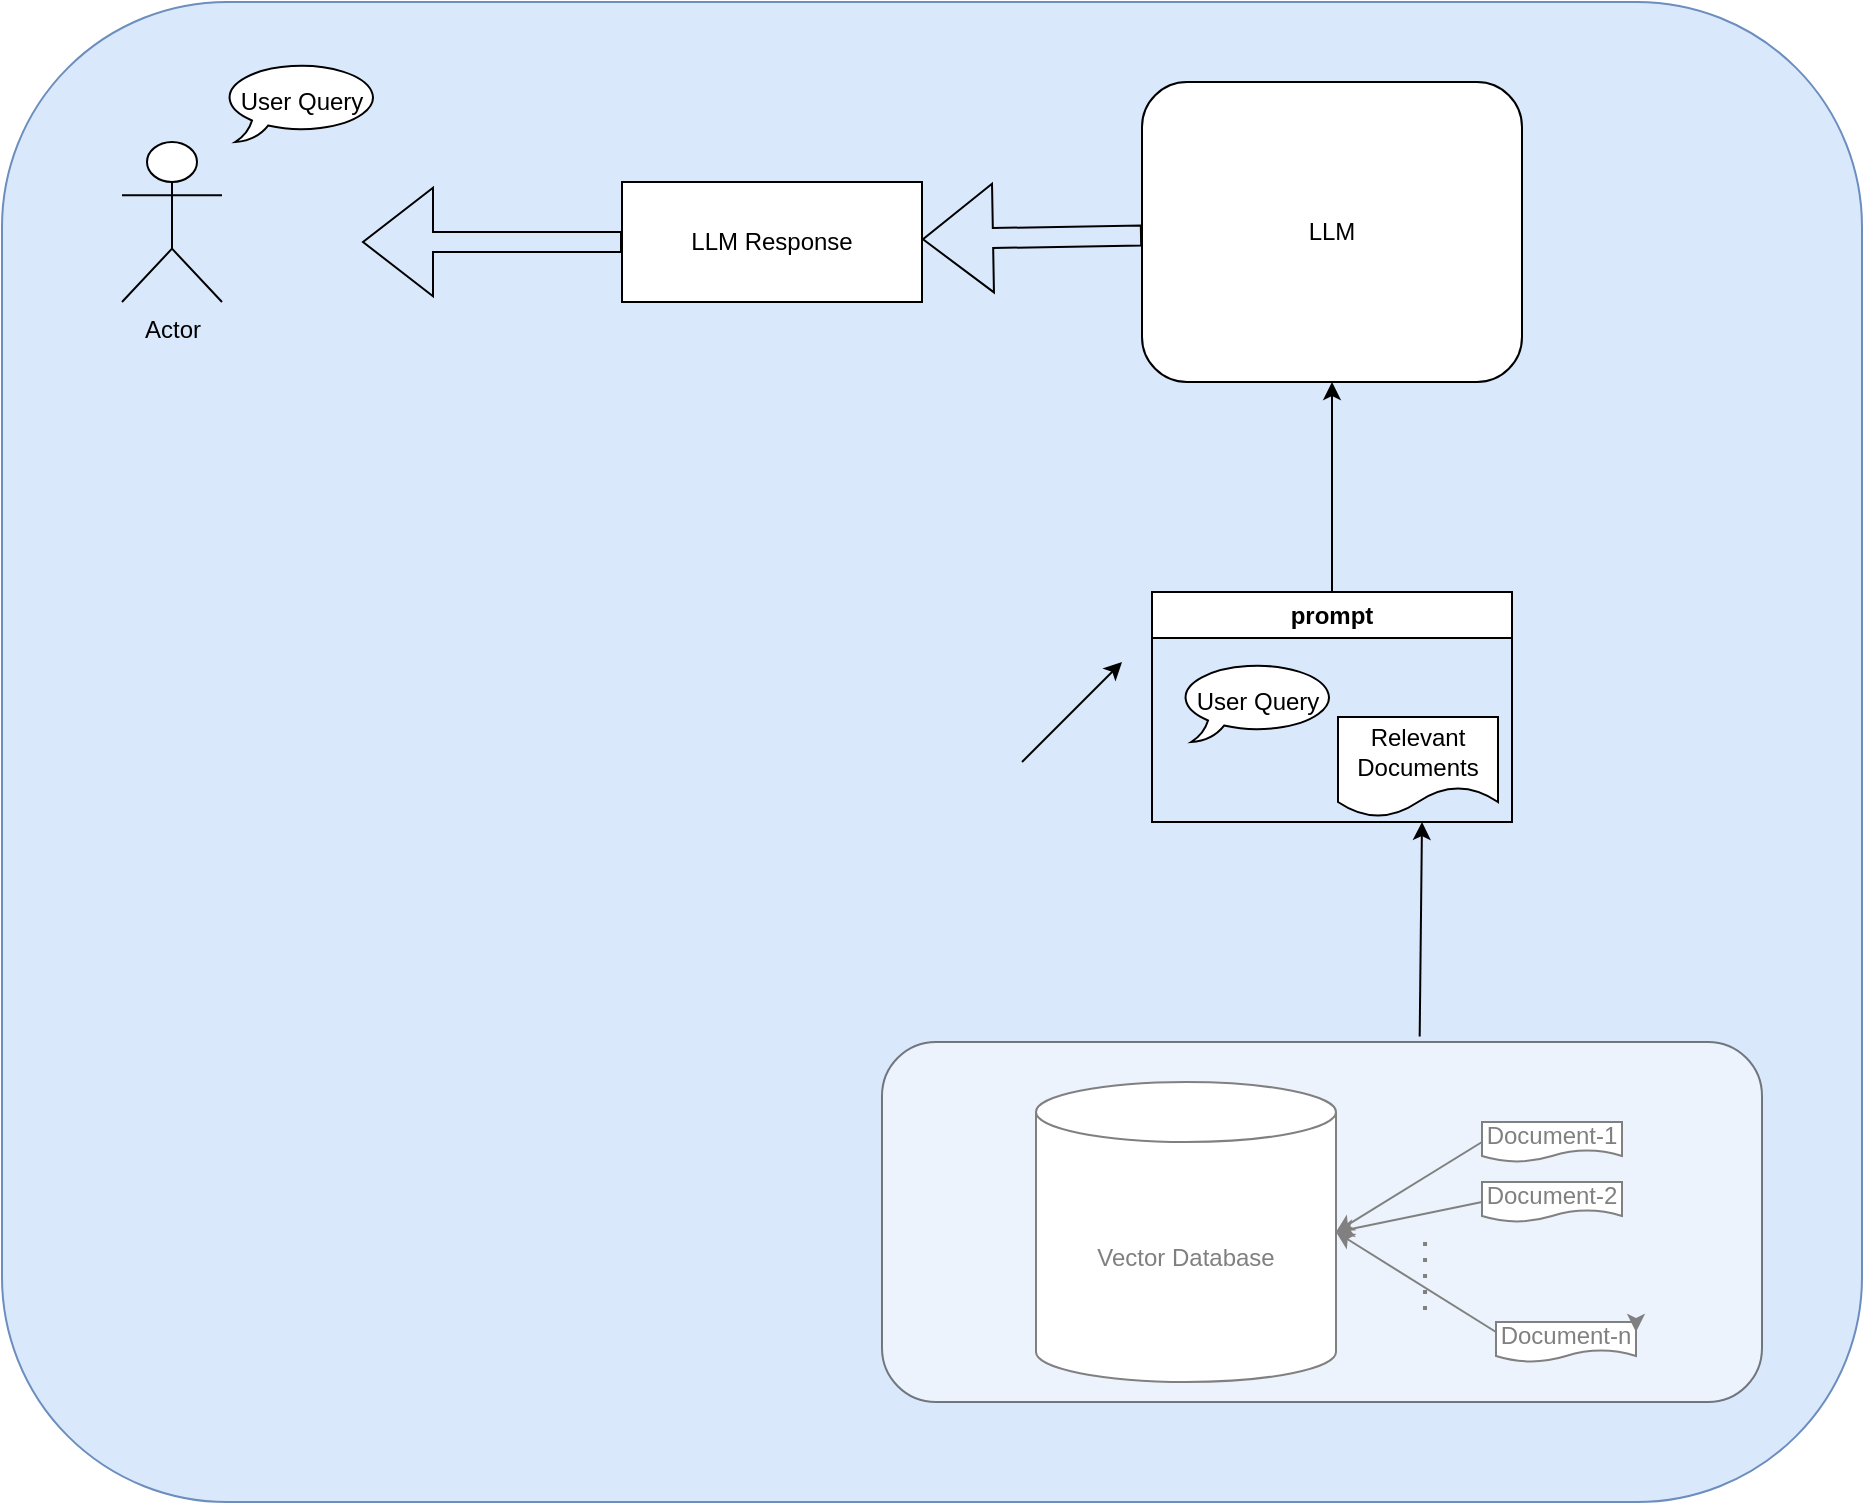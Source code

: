 <mxfile version="24.6.4" type="github">
  <diagram id="prtHgNgQTEPvFCAcTncT" name="Page-1">
    <mxGraphModel dx="1323" dy="1934" grid="1" gridSize="10" guides="1" tooltips="1" connect="1" arrows="1" fold="1" page="1" pageScale="1" pageWidth="827" pageHeight="1169" math="0" shadow="0">
      <root>
        <mxCell id="0" />
        <mxCell id="1" parent="0" />
        <mxCell id="ArSv4i5Hj_Sf0OiJEY_E-2" value="" style="rounded=1;whiteSpace=wrap;html=1;fillColor=#dae8fc;strokeColor=#6c8ebf;" vertex="1" parent="1">
          <mxGeometry x="80" y="-300" width="930" height="750" as="geometry" />
        </mxCell>
        <object label="Vector Database" id="ArSv4i5Hj_Sf0OiJEY_E-3">
          <mxCell style="shape=cylinder3;whiteSpace=wrap;html=1;boundedLbl=1;backgroundOutline=1;size=15;" vertex="1" parent="1">
            <mxGeometry x="597" y="240" width="150" height="150" as="geometry" />
          </mxCell>
        </object>
        <mxCell id="ArSv4i5Hj_Sf0OiJEY_E-7" value="" style="shape=flexArrow;endArrow=classic;html=1;rounded=0;endWidth=43.333;endSize=11.333;" edge="1" parent="1" source="ArSv4i5Hj_Sf0OiJEY_E-69">
          <mxGeometry width="50" height="50" relative="1" as="geometry">
            <mxPoint x="930" y="42.846" as="sourcePoint" />
            <mxPoint x="260" y="-180" as="targetPoint" />
            <Array as="points" />
          </mxGeometry>
        </mxCell>
        <mxCell id="ArSv4i5Hj_Sf0OiJEY_E-11" value="Document-1" style="shape=document;whiteSpace=wrap;html=1;boundedLbl=1;" vertex="1" parent="1">
          <mxGeometry x="820" y="260" width="70" height="20" as="geometry" />
        </mxCell>
        <mxCell id="ArSv4i5Hj_Sf0OiJEY_E-13" value="Document-n" style="shape=document;whiteSpace=wrap;html=1;boundedLbl=1;" vertex="1" parent="1">
          <mxGeometry x="827" y="360" width="70" height="20" as="geometry" />
        </mxCell>
        <mxCell id="ArSv4i5Hj_Sf0OiJEY_E-17" style="edgeStyle=orthogonalEdgeStyle;rounded=0;orthogonalLoop=1;jettySize=auto;html=1;exitX=0.5;exitY=0;exitDx=0;exitDy=0;entryX=1;entryY=0.25;entryDx=0;entryDy=0;" edge="1" parent="1" source="ArSv4i5Hj_Sf0OiJEY_E-13" target="ArSv4i5Hj_Sf0OiJEY_E-13">
          <mxGeometry relative="1" as="geometry" />
        </mxCell>
        <mxCell id="ArSv4i5Hj_Sf0OiJEY_E-19" value="" style="endArrow=none;dashed=1;html=1;dashPattern=1 3;strokeWidth=2;rounded=0;exitX=0.429;exitY=0.5;exitDx=0;exitDy=0;exitPerimeter=0;" edge="1" parent="1">
          <mxGeometry width="50" height="50" relative="1" as="geometry">
            <mxPoint x="791.53" y="320" as="sourcePoint" />
            <mxPoint x="791.5" y="360" as="targetPoint" />
          </mxGeometry>
        </mxCell>
        <mxCell id="ArSv4i5Hj_Sf0OiJEY_E-20" value="Document-2" style="shape=document;whiteSpace=wrap;html=1;boundedLbl=1;" vertex="1" parent="1">
          <mxGeometry x="820" y="290" width="70" height="20" as="geometry" />
        </mxCell>
        <mxCell id="ArSv4i5Hj_Sf0OiJEY_E-22" value="" style="endArrow=classic;html=1;rounded=0;entryX=1;entryY=0.5;entryDx=0;entryDy=0;entryPerimeter=0;exitX=0;exitY=0.25;exitDx=0;exitDy=0;" edge="1" parent="1" source="ArSv4i5Hj_Sf0OiJEY_E-13" target="ArSv4i5Hj_Sf0OiJEY_E-3">
          <mxGeometry width="50" height="50" relative="1" as="geometry">
            <mxPoint x="710" y="322" as="sourcePoint" />
            <mxPoint x="650" y="345" as="targetPoint" />
          </mxGeometry>
        </mxCell>
        <mxCell id="ArSv4i5Hj_Sf0OiJEY_E-26" value="" style="endArrow=classic;html=1;rounded=0;exitX=0;exitY=0.5;exitDx=0;exitDy=0;exitPerimeter=0;entryX=1;entryY=0.5;entryDx=0;entryDy=0;entryPerimeter=0;" edge="1" parent="1" source="ArSv4i5Hj_Sf0OiJEY_E-11" target="ArSv4i5Hj_Sf0OiJEY_E-3">
          <mxGeometry width="50" height="50" relative="1" as="geometry">
            <mxPoint x="490" y="250" as="sourcePoint" />
            <mxPoint x="540" y="200" as="targetPoint" />
          </mxGeometry>
        </mxCell>
        <mxCell id="ArSv4i5Hj_Sf0OiJEY_E-27" value="" style="endArrow=classic;html=1;rounded=0;entryX=1;entryY=0.5;entryDx=0;entryDy=0;entryPerimeter=0;exitX=0;exitY=0.5;exitDx=0;exitDy=0;" edge="1" parent="1" source="ArSv4i5Hj_Sf0OiJEY_E-20" target="ArSv4i5Hj_Sf0OiJEY_E-3">
          <mxGeometry width="50" height="50" relative="1" as="geometry">
            <mxPoint x="490" y="250" as="sourcePoint" />
            <mxPoint x="540" y="200" as="targetPoint" />
          </mxGeometry>
        </mxCell>
        <mxCell id="ArSv4i5Hj_Sf0OiJEY_E-30" value="LLM" style="rounded=1;whiteSpace=wrap;html=1;" vertex="1" parent="1">
          <mxGeometry x="650" y="-260" width="190" height="150" as="geometry" />
        </mxCell>
        <mxCell id="ArSv4i5Hj_Sf0OiJEY_E-32" value="Actor" style="shape=umlActor;verticalLabelPosition=bottom;verticalAlign=top;html=1;outlineConnect=0;" vertex="1" parent="1">
          <mxGeometry x="140" y="-230" width="50" height="80" as="geometry" />
        </mxCell>
        <mxCell id="ArSv4i5Hj_Sf0OiJEY_E-34" value="prompt" style="swimlane;whiteSpace=wrap;html=1;" vertex="1" parent="1">
          <mxGeometry x="655" y="-5" width="180" height="115" as="geometry" />
        </mxCell>
        <mxCell id="ArSv4i5Hj_Sf0OiJEY_E-37" value="User Query" style="whiteSpace=wrap;html=1;shape=mxgraph.basic.oval_callout" vertex="1" parent="ArSv4i5Hj_Sf0OiJEY_E-34">
          <mxGeometry x="13" y="35" width="80" height="40" as="geometry" />
        </mxCell>
        <mxCell id="ArSv4i5Hj_Sf0OiJEY_E-38" value="Relevant Documents" style="shape=document;whiteSpace=wrap;html=1;boundedLbl=1;" vertex="1" parent="ArSv4i5Hj_Sf0OiJEY_E-34">
          <mxGeometry x="93" y="62.5" width="80" height="50" as="geometry" />
        </mxCell>
        <mxCell id="ArSv4i5Hj_Sf0OiJEY_E-54" value="" style="endArrow=classic;html=1;rounded=0;exitX=0.5;exitY=0;exitDx=0;exitDy=0;entryX=0.5;entryY=1;entryDx=0;entryDy=0;" edge="1" parent="1" source="ArSv4i5Hj_Sf0OiJEY_E-34" target="ArSv4i5Hj_Sf0OiJEY_E-30">
          <mxGeometry width="50" height="50" relative="1" as="geometry">
            <mxPoint x="700" y="-10" as="sourcePoint" />
            <mxPoint x="750" y="-60" as="targetPoint" />
          </mxGeometry>
        </mxCell>
        <mxCell id="ArSv4i5Hj_Sf0OiJEY_E-61" value="" style="rounded=1;whiteSpace=wrap;html=1;opacity=50;" vertex="1" parent="1">
          <mxGeometry x="520" y="220" width="440" height="180" as="geometry" />
        </mxCell>
        <mxCell id="ArSv4i5Hj_Sf0OiJEY_E-64" value="" style="endArrow=classic;html=1;rounded=0;exitX=0.611;exitY=-0.015;exitDx=0;exitDy=0;exitPerimeter=0;" edge="1" parent="1" source="ArSv4i5Hj_Sf0OiJEY_E-61">
          <mxGeometry width="50" height="50" relative="1" as="geometry">
            <mxPoint x="740" y="160" as="sourcePoint" />
            <mxPoint x="790" y="110" as="targetPoint" />
          </mxGeometry>
        </mxCell>
        <mxCell id="ArSv4i5Hj_Sf0OiJEY_E-65" value="User Query" style="whiteSpace=wrap;html=1;shape=mxgraph.basic.oval_callout" vertex="1" parent="1">
          <mxGeometry x="190" y="-270" width="80" height="40" as="geometry" />
        </mxCell>
        <mxCell id="ArSv4i5Hj_Sf0OiJEY_E-70" value="" style="shape=flexArrow;endArrow=classic;html=1;rounded=0;endWidth=43.333;endSize=11.333;" edge="1" parent="1" source="ArSv4i5Hj_Sf0OiJEY_E-30" target="ArSv4i5Hj_Sf0OiJEY_E-69">
          <mxGeometry width="50" height="50" relative="1" as="geometry">
            <mxPoint x="650" y="-184" as="sourcePoint" />
            <mxPoint x="260" y="-180" as="targetPoint" />
            <Array as="points" />
          </mxGeometry>
        </mxCell>
        <mxCell id="ArSv4i5Hj_Sf0OiJEY_E-69" value="LLM Response" style="rounded=0;whiteSpace=wrap;html=1;" vertex="1" parent="1">
          <mxGeometry x="390" y="-210" width="150" height="60" as="geometry" />
        </mxCell>
        <mxCell id="ArSv4i5Hj_Sf0OiJEY_E-71" value="" style="endArrow=classic;html=1;rounded=0;" edge="1" parent="1">
          <mxGeometry width="50" height="50" relative="1" as="geometry">
            <mxPoint x="590" y="80" as="sourcePoint" />
            <mxPoint x="640" y="30" as="targetPoint" />
          </mxGeometry>
        </mxCell>
      </root>
    </mxGraphModel>
  </diagram>
</mxfile>
